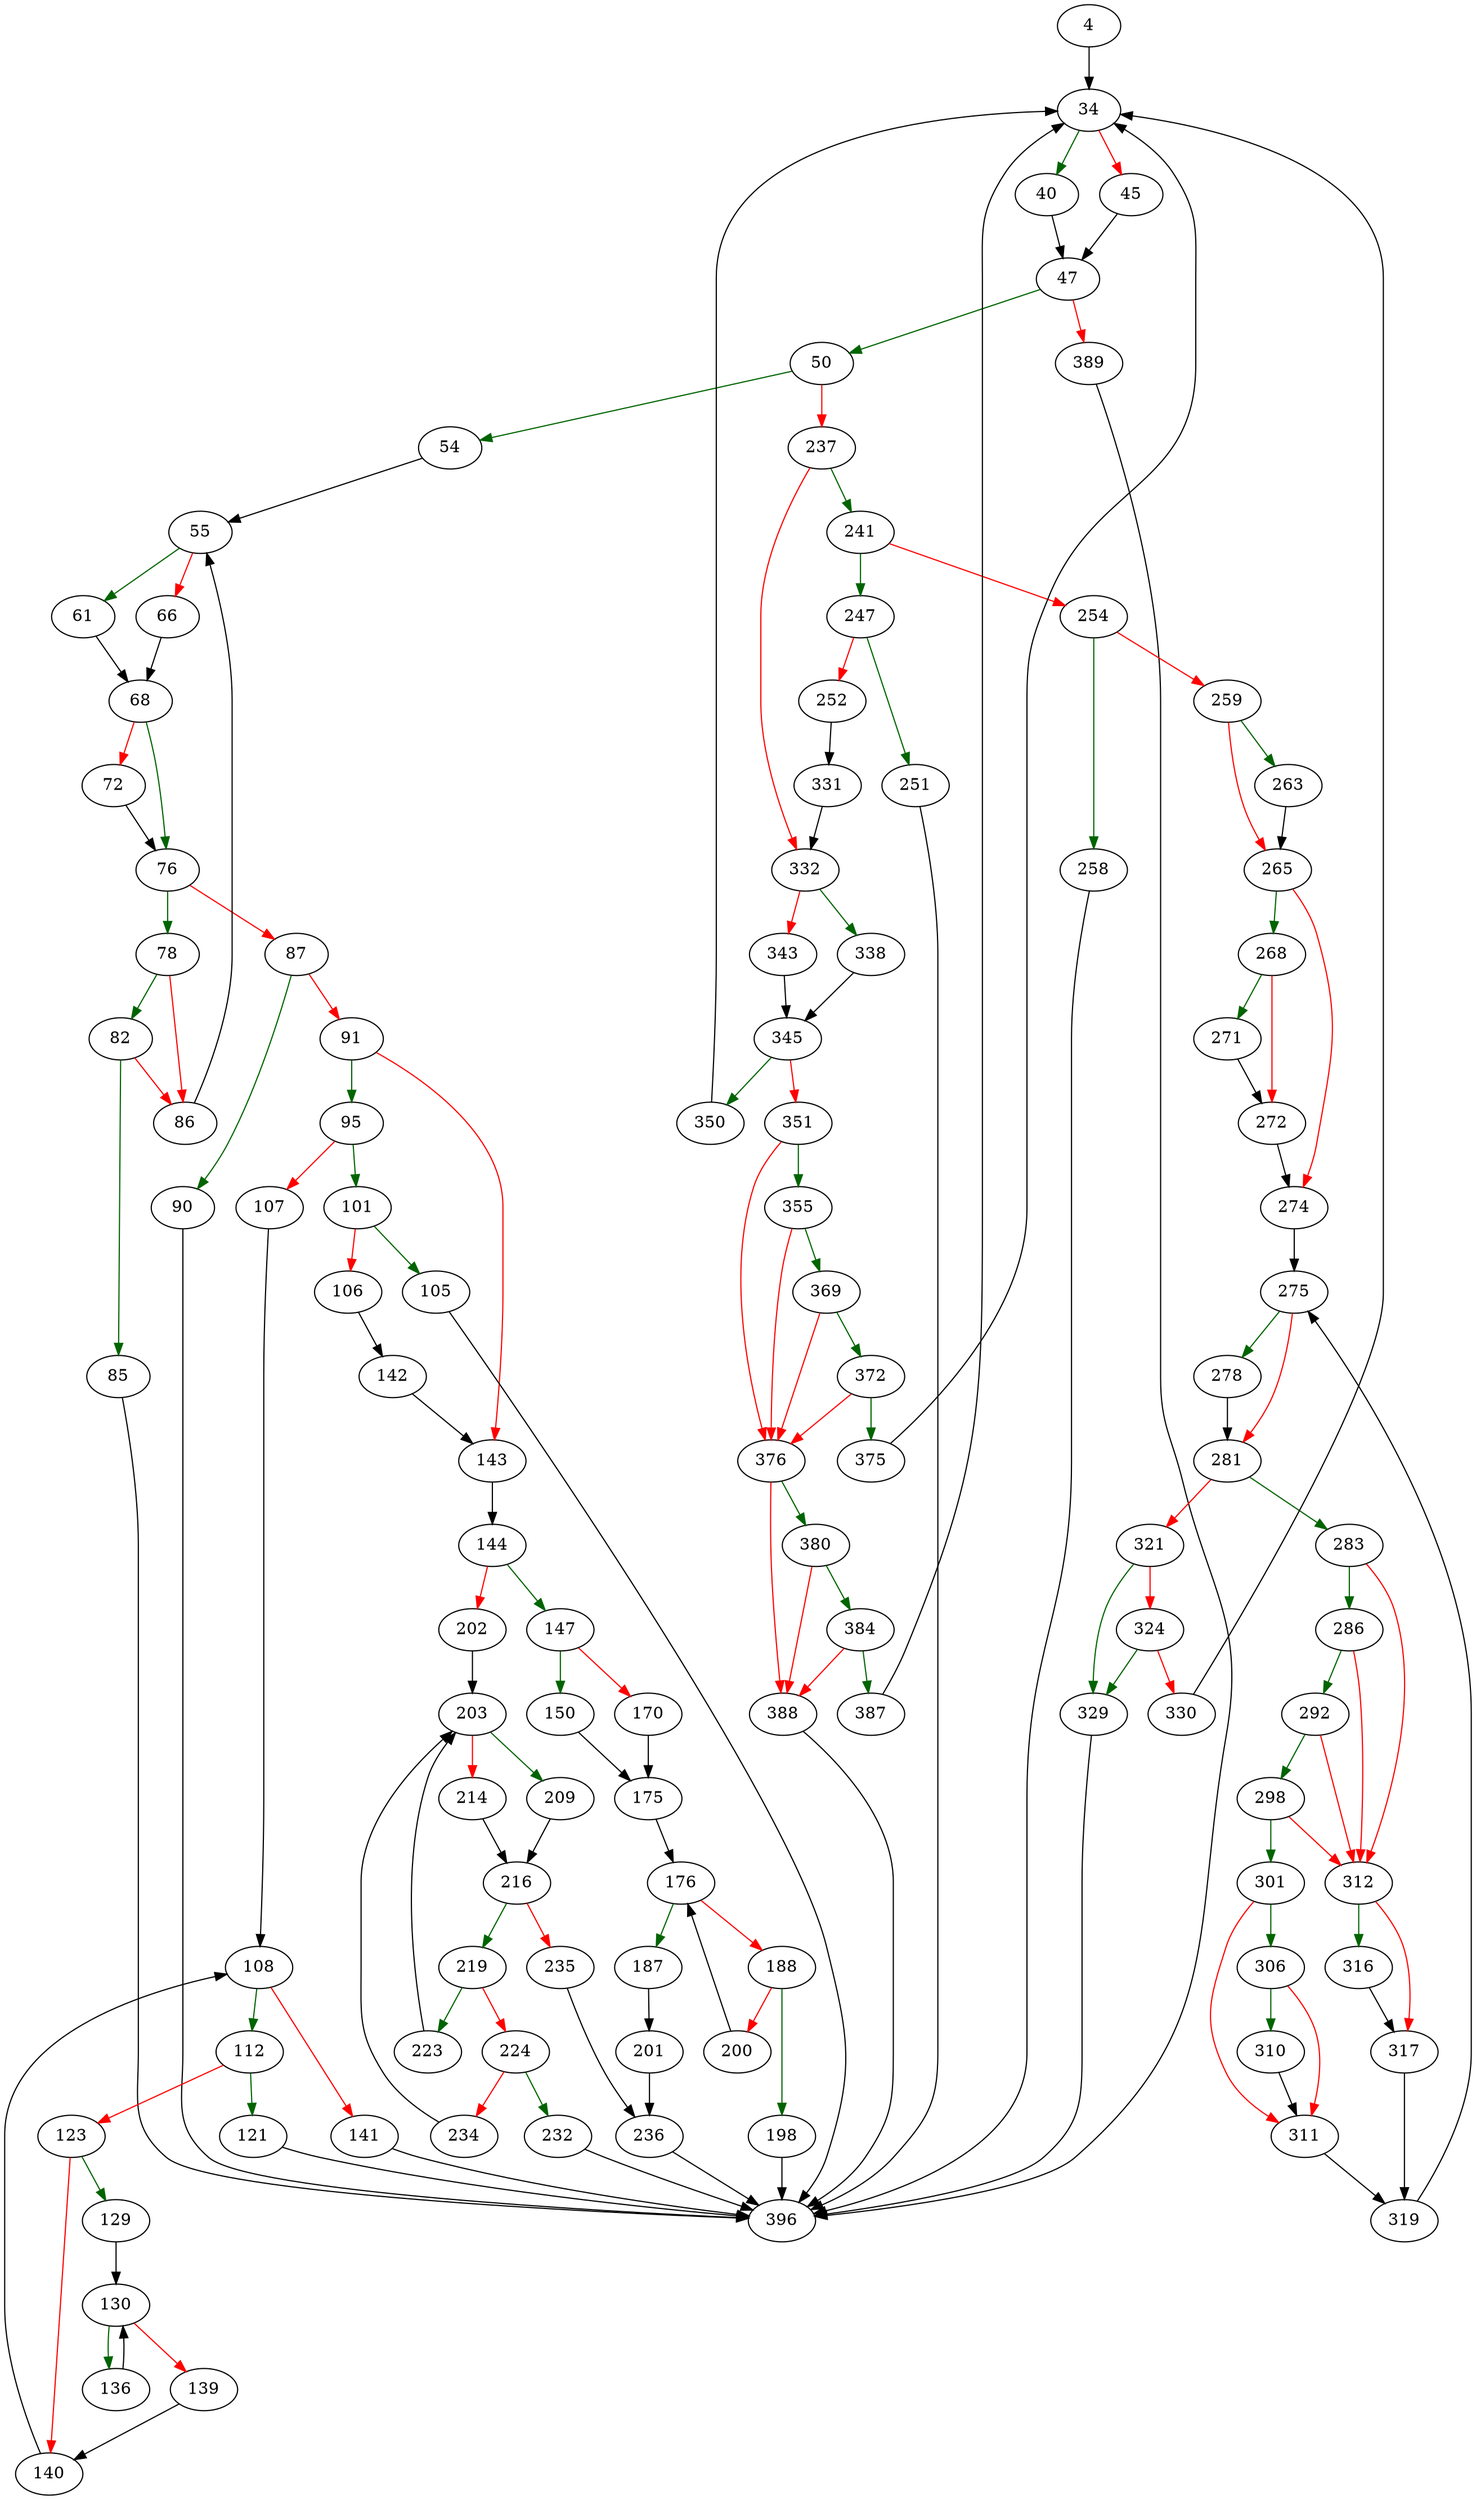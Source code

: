 strict digraph "patternCompare" {
	// Node definitions.
	4 [entry=true];
	34;
	40;
	45;
	47;
	50;
	389;
	54;
	237;
	55;
	61;
	66;
	68;
	76;
	72;
	78;
	87;
	82;
	86;
	85;
	396;
	90;
	91;
	95;
	143;
	101;
	107;
	105;
	106;
	142;
	108;
	112;
	141;
	121;
	123;
	129;
	140;
	130;
	136;
	139;
	144;
	147;
	202;
	150;
	170;
	175;
	176;
	187;
	188;
	201;
	198;
	200;
	236;
	203;
	209;
	214;
	216;
	219;
	235;
	223;
	224;
	232;
	234;
	241;
	332;
	247;
	254;
	251;
	252;
	331;
	258;
	259;
	263;
	265;
	268;
	274;
	271;
	272;
	275;
	278;
	281;
	283;
	321;
	286;
	312;
	292;
	298;
	301;
	306;
	311;
	310;
	319;
	316;
	317;
	329;
	324;
	330;
	338;
	343;
	345;
	350;
	351;
	355;
	376;
	369;
	372;
	375;
	380;
	388;
	384;
	387;

	// Edge definitions.
	4 -> 34;
	34 -> 40 [
		color=darkgreen
		cond=true
	];
	34 -> 45 [
		color=red
		cond=false
	];
	40 -> 47;
	45 -> 47;
	47 -> 50 [
		color=darkgreen
		cond=true
	];
	47 -> 389 [
		color=red
		cond=false
	];
	50 -> 54 [
		color=darkgreen
		cond=true
	];
	50 -> 237 [
		color=red
		cond=false
	];
	389 -> 396;
	54 -> 55;
	237 -> 241 [
		color=darkgreen
		cond=true
	];
	237 -> 332 [
		color=red
		cond=false
	];
	55 -> 61 [
		color=darkgreen
		cond=true
	];
	55 -> 66 [
		color=red
		cond=false
	];
	61 -> 68;
	66 -> 68;
	68 -> 76 [
		color=darkgreen
		cond=true
	];
	68 -> 72 [
		color=red
		cond=false
	];
	76 -> 78 [
		color=darkgreen
		cond=true
	];
	76 -> 87 [
		color=red
		cond=false
	];
	72 -> 76;
	78 -> 82 [
		color=darkgreen
		cond=true
	];
	78 -> 86 [
		color=red
		cond=false
	];
	87 -> 90 [
		color=darkgreen
		cond=true
	];
	87 -> 91 [
		color=red
		cond=false
	];
	82 -> 86 [
		color=red
		cond=false
	];
	82 -> 85 [
		color=darkgreen
		cond=true
	];
	86 -> 55;
	85 -> 396;
	90 -> 396;
	91 -> 95 [
		color=darkgreen
		cond=true
	];
	91 -> 143 [
		color=red
		cond=false
	];
	95 -> 101 [
		color=darkgreen
		cond=true
	];
	95 -> 107 [
		color=red
		cond=false
	];
	143 -> 144;
	101 -> 105 [
		color=darkgreen
		cond=true
	];
	101 -> 106 [
		color=red
		cond=false
	];
	107 -> 108;
	105 -> 396;
	106 -> 142;
	142 -> 143;
	108 -> 112 [
		color=darkgreen
		cond=true
	];
	108 -> 141 [
		color=red
		cond=false
	];
	112 -> 121 [
		color=darkgreen
		cond=true
	];
	112 -> 123 [
		color=red
		cond=false
	];
	141 -> 396;
	121 -> 396;
	123 -> 129 [
		color=darkgreen
		cond=true
	];
	123 -> 140 [
		color=red
		cond=false
	];
	129 -> 130;
	140 -> 108;
	130 -> 136 [
		color=darkgreen
		cond=true
	];
	130 -> 139 [
		color=red
		cond=false
	];
	136 -> 130;
	139 -> 140;
	144 -> 147 [
		color=darkgreen
		cond=true
	];
	144 -> 202 [
		color=red
		cond=false
	];
	147 -> 150 [
		color=darkgreen
		cond=true
	];
	147 -> 170 [
		color=red
		cond=false
	];
	202 -> 203;
	150 -> 175;
	170 -> 175;
	175 -> 176;
	176 -> 187 [
		color=darkgreen
		cond=true
	];
	176 -> 188 [
		color=red
		cond=false
	];
	187 -> 201;
	188 -> 198 [
		color=darkgreen
		cond=true
	];
	188 -> 200 [
		color=red
		cond=false
	];
	201 -> 236;
	198 -> 396;
	200 -> 176;
	236 -> 396;
	203 -> 209 [
		color=darkgreen
		cond=true
	];
	203 -> 214 [
		color=red
		cond=false
	];
	209 -> 216;
	214 -> 216;
	216 -> 219 [
		color=darkgreen
		cond=true
	];
	216 -> 235 [
		color=red
		cond=false
	];
	219 -> 223 [
		color=darkgreen
		cond=true
	];
	219 -> 224 [
		color=red
		cond=false
	];
	235 -> 236;
	223 -> 203;
	224 -> 232 [
		color=darkgreen
		cond=true
	];
	224 -> 234 [
		color=red
		cond=false
	];
	232 -> 396;
	234 -> 203;
	241 -> 247 [
		color=darkgreen
		cond=true
	];
	241 -> 254 [
		color=red
		cond=false
	];
	332 -> 338 [
		color=darkgreen
		cond=true
	];
	332 -> 343 [
		color=red
		cond=false
	];
	247 -> 251 [
		color=darkgreen
		cond=true
	];
	247 -> 252 [
		color=red
		cond=false
	];
	254 -> 258 [
		color=darkgreen
		cond=true
	];
	254 -> 259 [
		color=red
		cond=false
	];
	251 -> 396;
	252 -> 331;
	331 -> 332;
	258 -> 396;
	259 -> 263 [
		color=darkgreen
		cond=true
	];
	259 -> 265 [
		color=red
		cond=false
	];
	263 -> 265;
	265 -> 268 [
		color=darkgreen
		cond=true
	];
	265 -> 274 [
		color=red
		cond=false
	];
	268 -> 271 [
		color=darkgreen
		cond=true
	];
	268 -> 272 [
		color=red
		cond=false
	];
	274 -> 275;
	271 -> 272;
	272 -> 274;
	275 -> 278 [
		color=darkgreen
		cond=true
	];
	275 -> 281 [
		color=red
		cond=false
	];
	278 -> 281;
	281 -> 283 [
		color=darkgreen
		cond=true
	];
	281 -> 321 [
		color=red
		cond=false
	];
	283 -> 286 [
		color=darkgreen
		cond=true
	];
	283 -> 312 [
		color=red
		cond=false
	];
	321 -> 329 [
		color=darkgreen
		cond=true
	];
	321 -> 324 [
		color=red
		cond=false
	];
	286 -> 312 [
		color=red
		cond=false
	];
	286 -> 292 [
		color=darkgreen
		cond=true
	];
	312 -> 316 [
		color=darkgreen
		cond=true
	];
	312 -> 317 [
		color=red
		cond=false
	];
	292 -> 312 [
		color=red
		cond=false
	];
	292 -> 298 [
		color=darkgreen
		cond=true
	];
	298 -> 312 [
		color=red
		cond=false
	];
	298 -> 301 [
		color=darkgreen
		cond=true
	];
	301 -> 306 [
		color=darkgreen
		cond=true
	];
	301 -> 311 [
		color=red
		cond=false
	];
	306 -> 311 [
		color=red
		cond=false
	];
	306 -> 310 [
		color=darkgreen
		cond=true
	];
	311 -> 319;
	310 -> 311;
	319 -> 275;
	316 -> 317;
	317 -> 319;
	329 -> 396;
	324 -> 329 [
		color=darkgreen
		cond=true
	];
	324 -> 330 [
		color=red
		cond=false
	];
	330 -> 34;
	338 -> 345;
	343 -> 345;
	345 -> 350 [
		color=darkgreen
		cond=true
	];
	345 -> 351 [
		color=red
		cond=false
	];
	350 -> 34;
	351 -> 355 [
		color=darkgreen
		cond=true
	];
	351 -> 376 [
		color=red
		cond=false
	];
	355 -> 376 [
		color=red
		cond=false
	];
	355 -> 369 [
		color=darkgreen
		cond=true
	];
	376 -> 380 [
		color=darkgreen
		cond=true
	];
	376 -> 388 [
		color=red
		cond=false
	];
	369 -> 376 [
		color=red
		cond=false
	];
	369 -> 372 [
		color=darkgreen
		cond=true
	];
	372 -> 376 [
		color=red
		cond=false
	];
	372 -> 375 [
		color=darkgreen
		cond=true
	];
	375 -> 34;
	380 -> 388 [
		color=red
		cond=false
	];
	380 -> 384 [
		color=darkgreen
		cond=true
	];
	388 -> 396;
	384 -> 388 [
		color=red
		cond=false
	];
	384 -> 387 [
		color=darkgreen
		cond=true
	];
	387 -> 34;
}